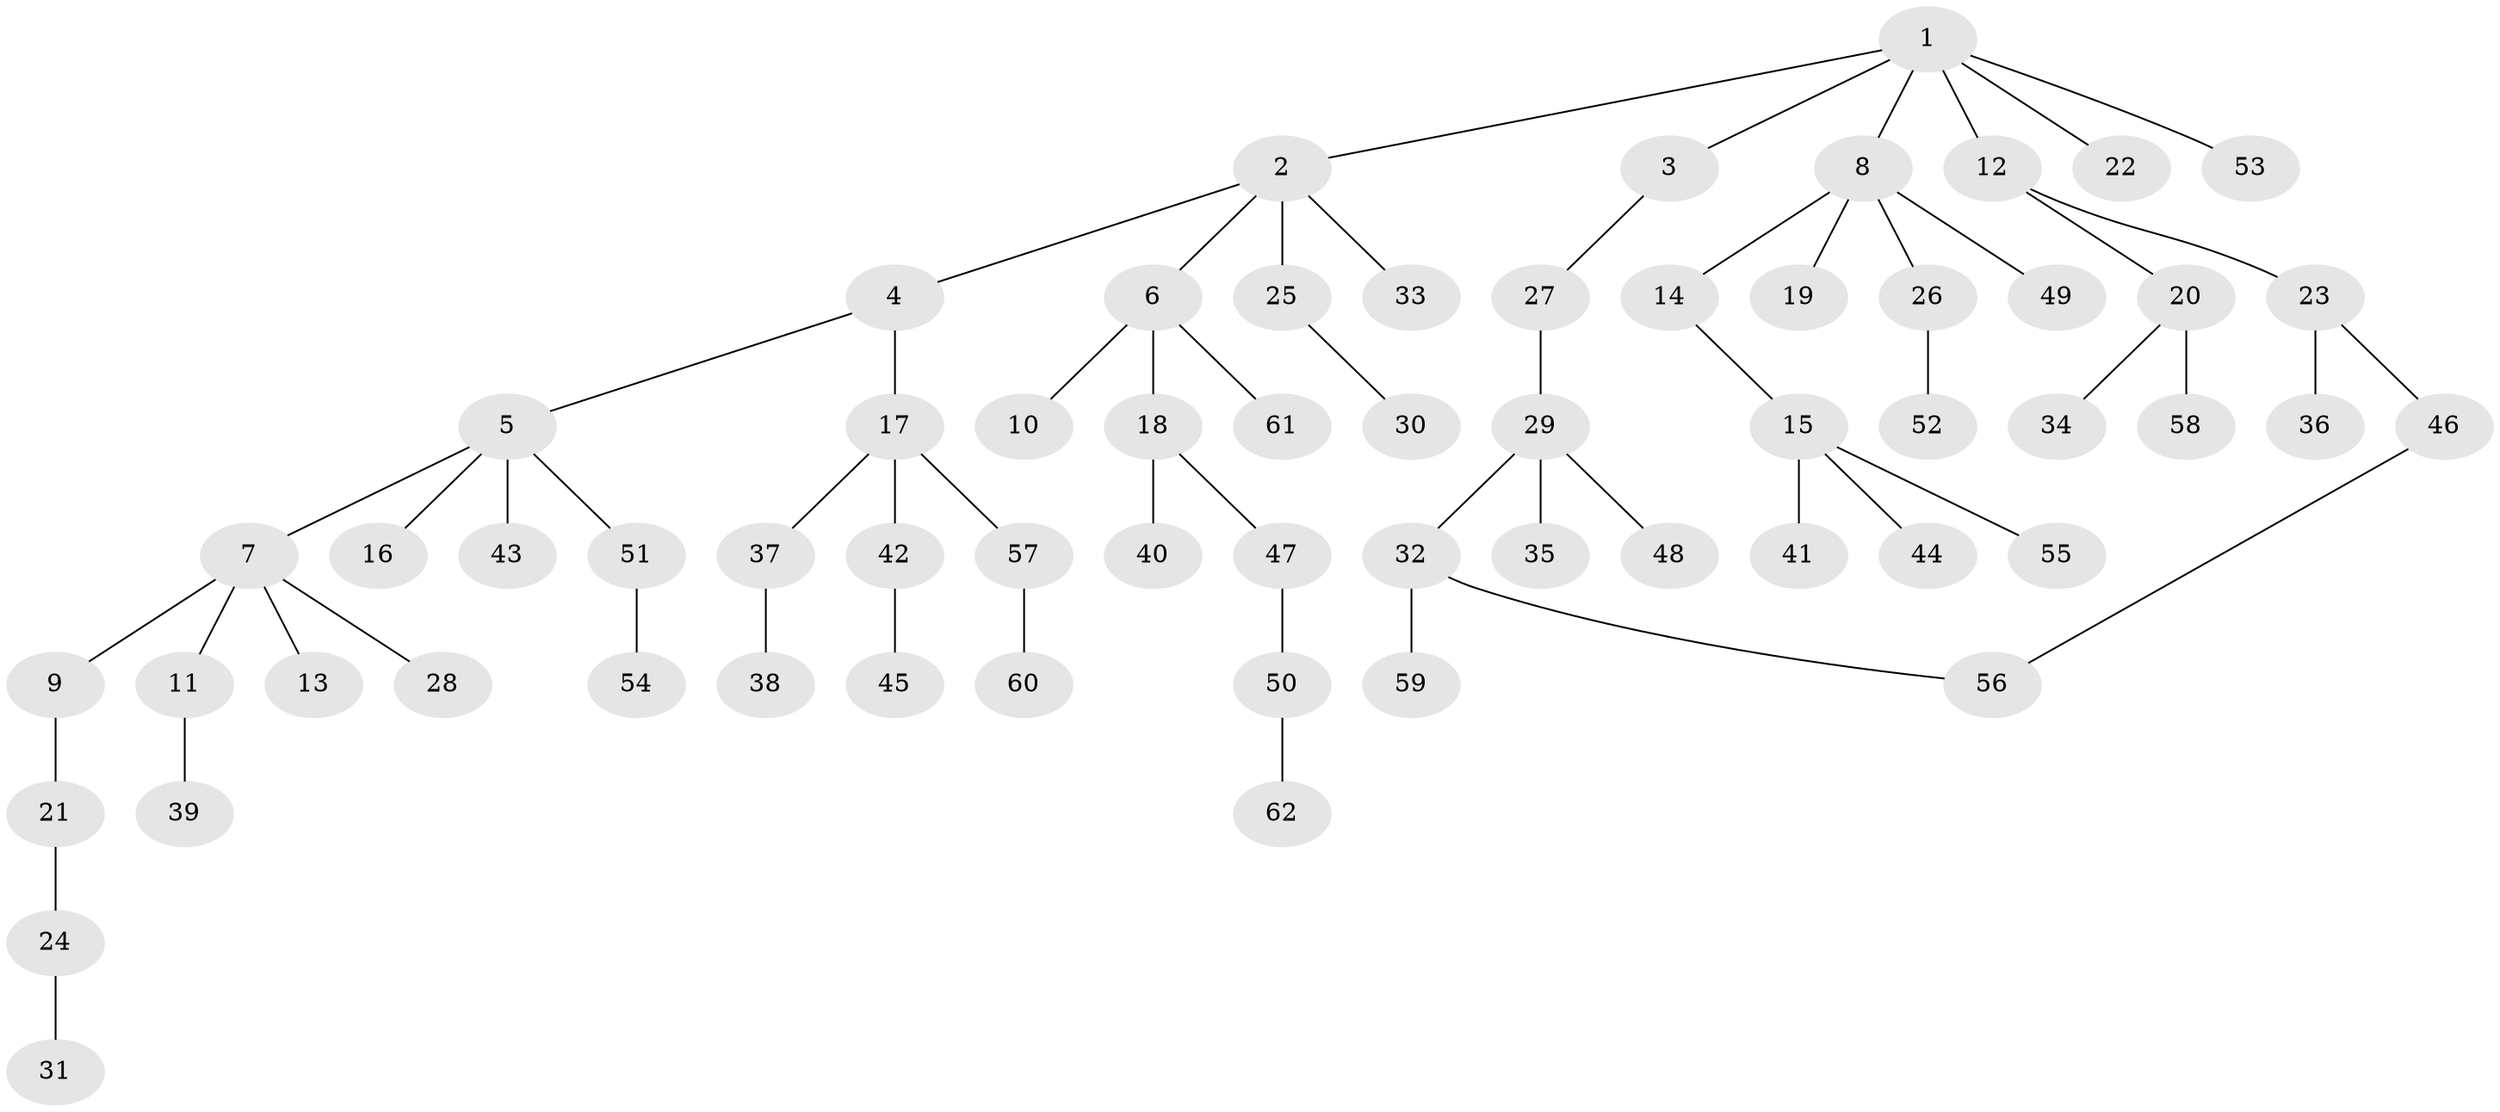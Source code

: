 // Generated by graph-tools (version 1.1) at 2025/10/02/27/25 16:10:55]
// undirected, 62 vertices, 62 edges
graph export_dot {
graph [start="1"]
  node [color=gray90,style=filled];
  1;
  2;
  3;
  4;
  5;
  6;
  7;
  8;
  9;
  10;
  11;
  12;
  13;
  14;
  15;
  16;
  17;
  18;
  19;
  20;
  21;
  22;
  23;
  24;
  25;
  26;
  27;
  28;
  29;
  30;
  31;
  32;
  33;
  34;
  35;
  36;
  37;
  38;
  39;
  40;
  41;
  42;
  43;
  44;
  45;
  46;
  47;
  48;
  49;
  50;
  51;
  52;
  53;
  54;
  55;
  56;
  57;
  58;
  59;
  60;
  61;
  62;
  1 -- 2;
  1 -- 3;
  1 -- 8;
  1 -- 12;
  1 -- 22;
  1 -- 53;
  2 -- 4;
  2 -- 6;
  2 -- 25;
  2 -- 33;
  3 -- 27;
  4 -- 5;
  4 -- 17;
  5 -- 7;
  5 -- 16;
  5 -- 43;
  5 -- 51;
  6 -- 10;
  6 -- 18;
  6 -- 61;
  7 -- 9;
  7 -- 11;
  7 -- 13;
  7 -- 28;
  8 -- 14;
  8 -- 19;
  8 -- 26;
  8 -- 49;
  9 -- 21;
  11 -- 39;
  12 -- 20;
  12 -- 23;
  14 -- 15;
  15 -- 41;
  15 -- 44;
  15 -- 55;
  17 -- 37;
  17 -- 42;
  17 -- 57;
  18 -- 40;
  18 -- 47;
  20 -- 34;
  20 -- 58;
  21 -- 24;
  23 -- 36;
  23 -- 46;
  24 -- 31;
  25 -- 30;
  26 -- 52;
  27 -- 29;
  29 -- 32;
  29 -- 35;
  29 -- 48;
  32 -- 59;
  32 -- 56;
  37 -- 38;
  42 -- 45;
  46 -- 56;
  47 -- 50;
  50 -- 62;
  51 -- 54;
  57 -- 60;
}
